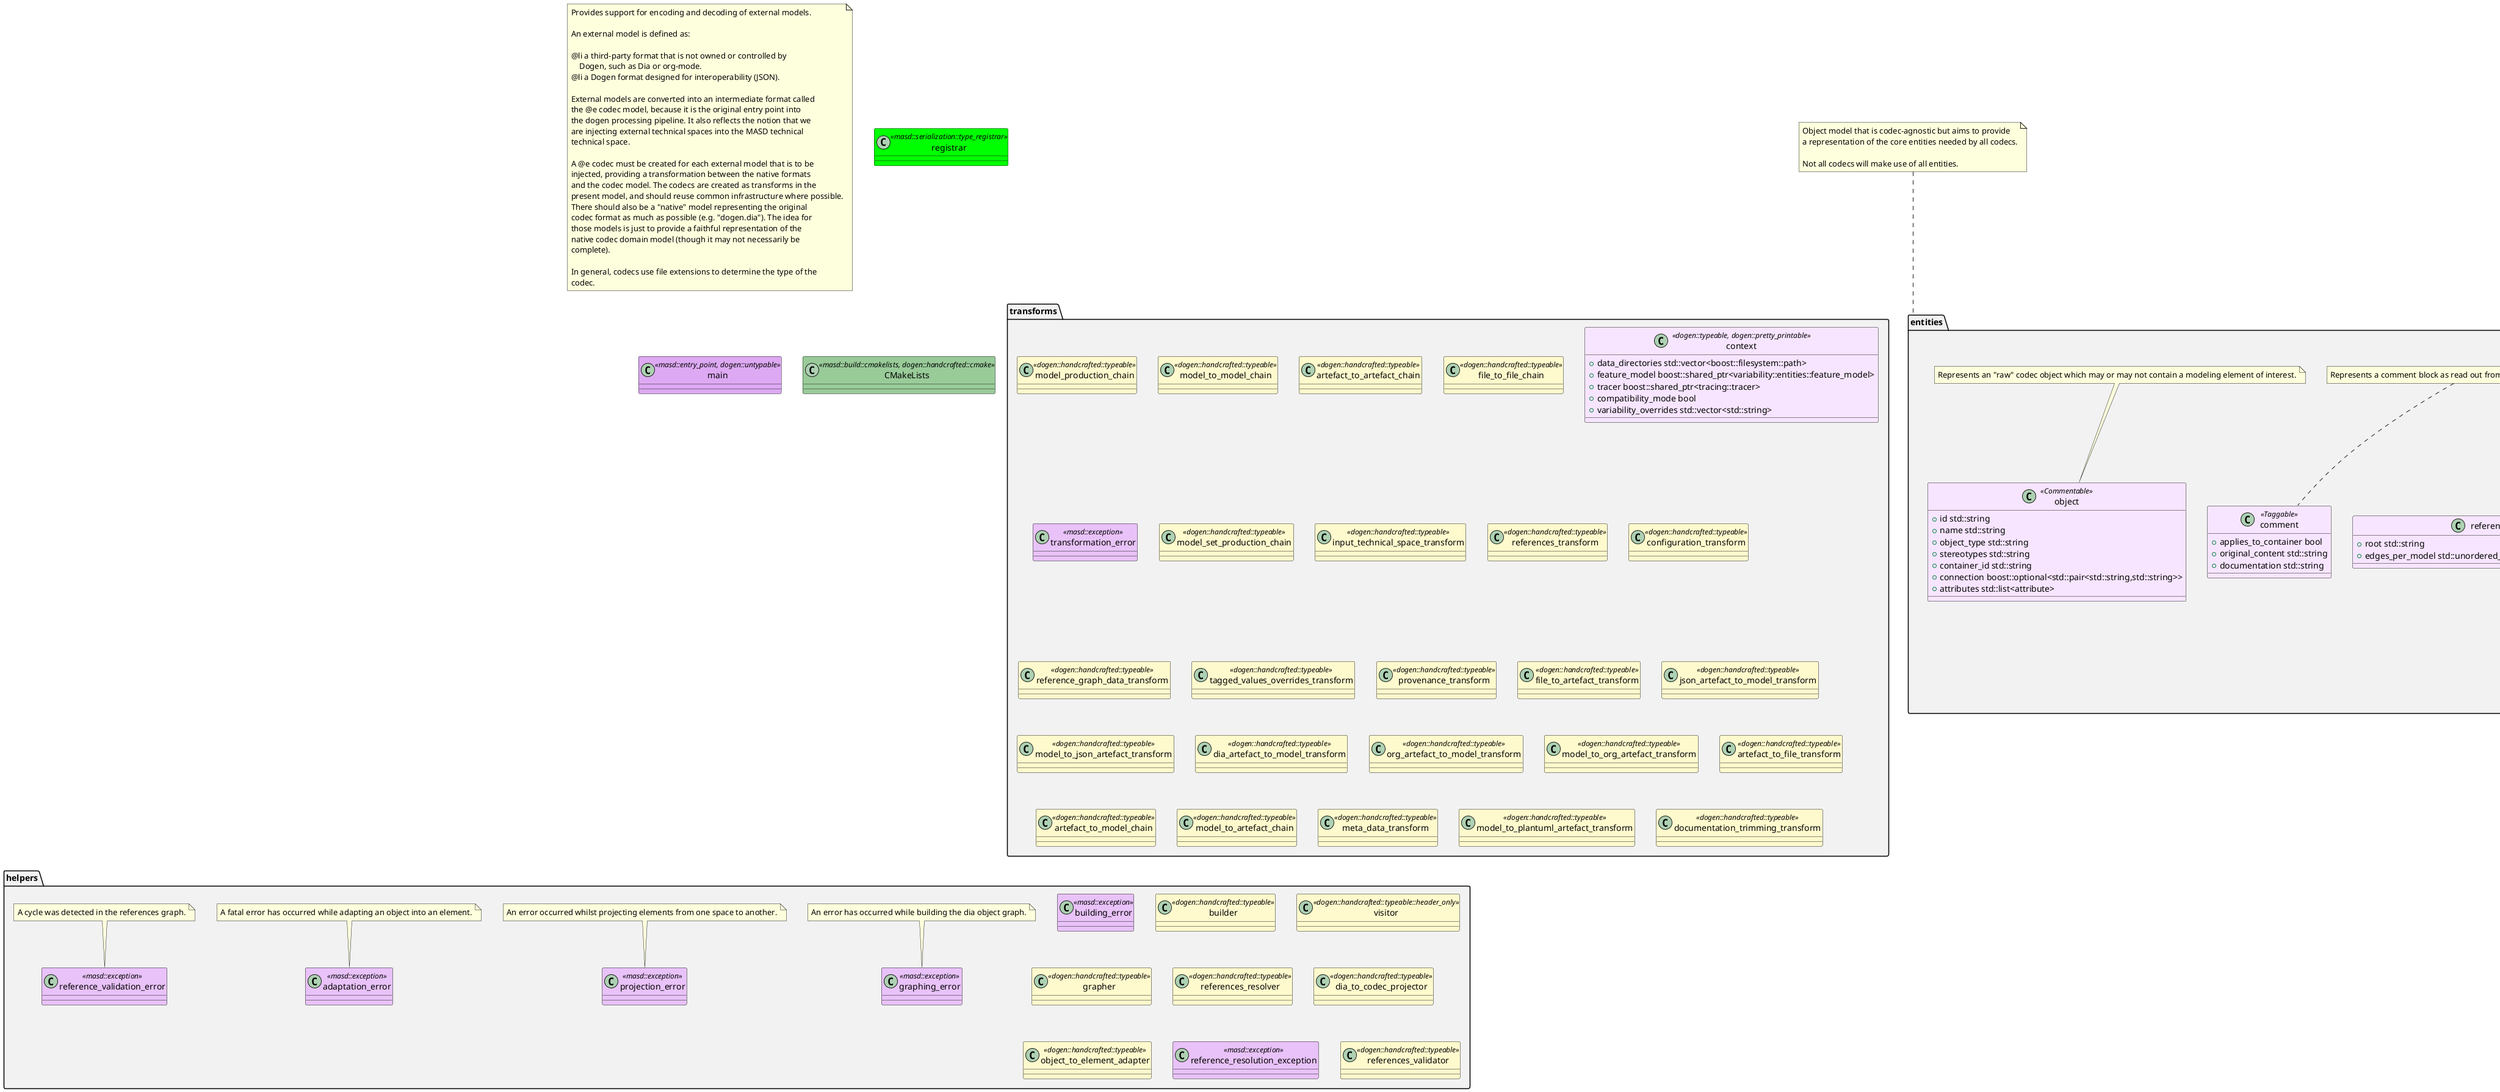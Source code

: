 @startuml
set namespaceSeparator ::
note as N1
Provides support for encoding and decoding of external models.

An external model is defined as:

@li a third-party format that is not owned or controlled by
    Dogen, such as Dia or org-mode.
@li a Dogen format designed for interoperability (JSON).

External models are converted into an intermediate format called
the @e codec model, because it is the original entry point into
the dogen processing pipeline. It also reflects the notion that we
are injecting external technical spaces into the MASD technical
technical space.

A @e codec must be created for each external model that is to be
injected, providing a transformation between the native formats
and the codec model. The codecs are created as transforms in the
present model, and should reuse common infrastructure where possible.
There should also be a "native" model representing the original
codec format as much as possible (e.g. "dogen.dia"). The idea for
those models is just to provide a faithful representation of the
native codec domain model (though it may not necessarily be
complete).

In general, codecs use file extensions to determine the type of the
codec.
end note

namespace transforms #F2F2F2 {
        class model_production_chain <<dogen::handcrafted::typeable>> #FFFACD {
        }

        class model_to_model_chain <<dogen::handcrafted::typeable>> #FFFACD {
        }

        class artefact_to_artefact_chain <<dogen::handcrafted::typeable>> #FFFACD {
        }

        class file_to_file_chain <<dogen::handcrafted::typeable>> #FFFACD {
        }

        class context <<dogen::typeable, dogen::pretty_printable>> #F7E5FF {
                +{field} data_directories std::vector<boost::filesystem::path>
                +{field} feature_model boost::shared_ptr<variability::entities::feature_model>
                +{field} tracer boost::shared_ptr<tracing::tracer>
                +{field} compatibility_mode bool
                +{field} variability_overrides std::vector<std::string>
        }

        class transformation_error <<masd::exception>> #E8C2F8 {
        }

        class model_set_production_chain <<dogen::handcrafted::typeable>> #FFFACD {
        }

        class input_technical_space_transform <<dogen::handcrafted::typeable>> #FFFACD {
        }

        class references_transform <<dogen::handcrafted::typeable>> #FFFACD {
        }

        class configuration_transform <<dogen::handcrafted::typeable>> #FFFACD {
        }

        class reference_graph_data_transform <<dogen::handcrafted::typeable>> #FFFACD {
        }

        class tagged_values_overrides_transform <<dogen::handcrafted::typeable>> #FFFACD {
        }

        class provenance_transform <<dogen::handcrafted::typeable>> #FFFACD {
        }

        class file_to_artefact_transform <<dogen::handcrafted::typeable>> #FFFACD {
        }

        class json_artefact_to_model_transform <<dogen::handcrafted::typeable>> #FFFACD {
        }

        class model_to_json_artefact_transform <<dogen::handcrafted::typeable>> #FFFACD {
        }

        class dia_artefact_to_model_transform <<dogen::handcrafted::typeable>> #FFFACD {
        }

        class org_artefact_to_model_transform <<dogen::handcrafted::typeable>> #FFFACD {
        }

        class model_to_org_artefact_transform <<dogen::handcrafted::typeable>> #FFFACD {
        }

        class artefact_to_file_transform <<dogen::handcrafted::typeable>> #FFFACD {
        }

        class artefact_to_model_chain <<dogen::handcrafted::typeable>> #FFFACD {
        }

        class model_to_artefact_chain <<dogen::handcrafted::typeable>> #FFFACD {
        }

        class meta_data_transform <<dogen::handcrafted::typeable>> #FFFACD {
        }

        class model_to_plantuml_artefact_transform <<dogen::handcrafted::typeable>> #FFFACD {
        }

        class documentation_trimming_transform <<dogen::handcrafted::typeable>> #FFFACD {
        }

}

namespace entities #F2F2F2 {
        class model <<Element>> #F7E5FF {
                +{field} elements std::list<element>
                +{field} input_technical_space std::string
                +{field} references std::list<std::string>
                +{field} processed_variability_overrides std::unordered_set<std::string>
        }

note top of  model
Represents an external model.
end note

        class element <<Element>> #F7E5FF {
                +{field} parents std::list<std::string>
                +{field} attributes std::list<attribute>
                +{field} fallback_element_type std::string
                +{field} can_be_primitive_underlier bool
                +{field} in_global_module bool
                +{field} can_be_enumeration_underlier bool
                +{field} is_default_enumeration_type bool
                +{field} is_associative_container bool
                +{field} is_floating_point bool
                +{field} containing_element_id identification::entities::codec_id
        }

note top of  element
Represents an element from an external model.
end note

        class attribute <<Element>> #F7E5FF {
                +{field} type std::string
                +{field} value std::string
        }

        class model_set #F7E5FF {
                +{field} target model
                +{field} references std::list<model>
                +{field} reference_graph_data reference_graph_data
        }

        class Taggable <<masd::object_template>> #E3B6F6 {
                +{field} tagged_values std::list<identification::entities::tagged_value>
        }

note top of  Taggable
Ability to contain tagged values.
end note

        class Stereotypable <<masd::object_template>> #E3B6F6 {
                +{field} stereotypes std::list<identification::entities::stereotype>
        }

note top of  Stereotypable
Ability to have stereotypes.
end note

        class Nameable <<masd::object_template>> #E3B6F6 {
                +{field} name identification::entities::name
        }

note top of  Nameable
Ability to have a name.
end note

        class Configurable <<masd::object_template>> #E3B6F6 {
                +{field} configuration boost::shared_ptr<variability::entities::configuration>
        }

note top of  Configurable
Ability to have meta-data associated.
end note

        class DeterminableOrigin <<masd::object_template>> #E3B6F6 {
                +{field} provenance identification::entities::codec_provenance
        }

note top of  DeterminableOrigin
Properties related to the origin of the modeling element.
end note

        class TaggableOverridable <<masd::object_template>> #E3B6F6 {
                +{field} tagged_values_overrides std::list<identification::entities::tagged_value>
        }

note top of  TaggableOverridable
Ability to contain tagged values.
end note

        class Commentable <<masd::object_template>> #E3B6F6 {
                +{field} comment comment
        }

note top of  Commentable
Has the ability to have an associated comment.
end note

        class Element <<masd::object_template>> #E3B6F6 {
        }

entities::Taggable <|-- entities::Element
entities::Stereotypable <|-- entities::Element
entities::Nameable <|-- entities::Element
entities::Configurable <|-- entities::Element
entities::DeterminableOrigin <|-- entities::Element
entities::TaggableOverridable <|-- entities::Element
entities::Commentable <|-- entities::Element
note top of  Element
Consolidates a number of related object templates.
end note

        class reference_graph_data #F7E5FF {
                +{field} root std::string
                +{field} edges_per_model std::unordered_map<std::string, std::list<std::string>>
        }

note top of  reference_graph_data
Contains all the data required to build the graph of references.
end note

        class comment <<Taggable>> #F7E5FF {
                +{field} applies_to_container bool
                +{field} original_content std::string
                +{field} documentation std::string
        }

note top of  comment
Represents a comment block as read out from the codec representation.
end note

        class object <<Commentable>> #F7E5FF {
                +{field} id std::string
                +{field} name std::string
                +{field} object_type std::string
                +{field} stereotypes std::string
                +{field} container_id std::string
                +{field} connection boost::optional<std::pair<std::string,std::string>>
                +{field} attributes std::list<attribute>
        }

note top of  object
Represents an "raw" codec object which may or may not contain a modeling element of interest.
end note

        class artefact #F7E5FF {
                +{field} path boost::filesystem::path
                +{field} codec_name std::string
                +{field} content std::string
        }

}

note top of  entities
Object model that is codec-agnostic but aims to provide
a representation of the core entities needed by all codecs.

Not all codecs will make use of all entities.
end note

namespace helpers #F2F2F2 {
        class building_error <<masd::exception>> #E8C2F8 {
        }

        class builder <<dogen::handcrafted::typeable>> #FFFACD {
        }

        class visitor <<dogen::handcrafted::typeable::header_only>> #FFFACD {
        }

        class grapher <<dogen::handcrafted::typeable>> #FFFACD {
        }

        class graphing_error <<masd::exception>> #E8C2F8 {
        }

note top of  graphing_error
An error has occurred while building the dia object graph.
end note

        class references_resolver <<dogen::handcrafted::typeable>> #FFFACD {
        }

        class dia_to_codec_projector <<dogen::handcrafted::typeable>> #FFFACD {
        }

        class projection_error <<masd::exception>> #E8C2F8 {
        }

note top of  projection_error
An error occurred whilst projecting elements from one space to another.
end note

        class object_to_element_adapter <<dogen::handcrafted::typeable>> #FFFACD {
        }

        class adaptation_error <<masd::exception>> #E8C2F8 {
        }

note top of  adaptation_error
A fatal error has occurred while adapting an object into an element.
end note

        class reference_resolution_exception <<masd::exception>> #E8C2F8 {
        }

        class references_validator <<dogen::handcrafted::typeable>> #FFFACD {
        }

        class reference_validation_error <<masd::exception>> #E8C2F8 {
        }

note top of  reference_validation_error
A cycle was detected in the references graph.
end note

}

namespace features #F2F2F2 {
        class input_technical_space <<masd::variability::feature_bundle>> #BAD7D7 {
                +{field} input_technical_space masd::variability::text
        }

note top of  input_technical_space
Feature bundle for the input technical space.
end note

        class reference <<masd::variability::feature_bundle>> #BAD7D7 {
                +{field} reference masd::variability::text_collection
        }

note top of  reference
Features related to model referencing.
end note

        class initializer <<masd::variability::initializer>> #A9CDCD {
        }

        class uml <<masd::variability::feature_bundle>> #BAD7D7 {
                +{field} dia.comment masd::variability::boolean
        }

note top of  uml
Features related to all UML injectors.
end note

        class meta_data <<masd::variability::feature_bundle>> #BAD7D7 {
                +{field} stereotypes masd::variability::comma_separated
                +{field} type masd::variability::text
                +{field} value masd::variability::text
                +{field} parent masd::variability::comma_separated
                +{field} can_be_primitive_underlier masd::variability::boolean
                +{field} in_global_module masd::variability::boolean
                +{field} can_be_enumeration_underlier masd::variability::boolean
                +{field} is_default_enumeration_type masd::variability::boolean
                +{field} is_associative_container masd::variability::boolean
                +{field} is_floating_point masd::variability::boolean
                +{field} preserve_original masd::variability::boolean
        }

note top of  meta_data
Assorted meta-data.
end note

}

note top of  features
Defines all of the features and feature groups used by
the codec model.
end note

class registrar <<masd::serialization::type_registrar>> #00FF00 {
}

class main <<masd::entry_point, dogen::untypable>> #DDA9F3 {
}

class CMakeLists <<masd::build::cmakelists, dogen::handcrafted::cmake>> #99CB99 {
}

@enduml

